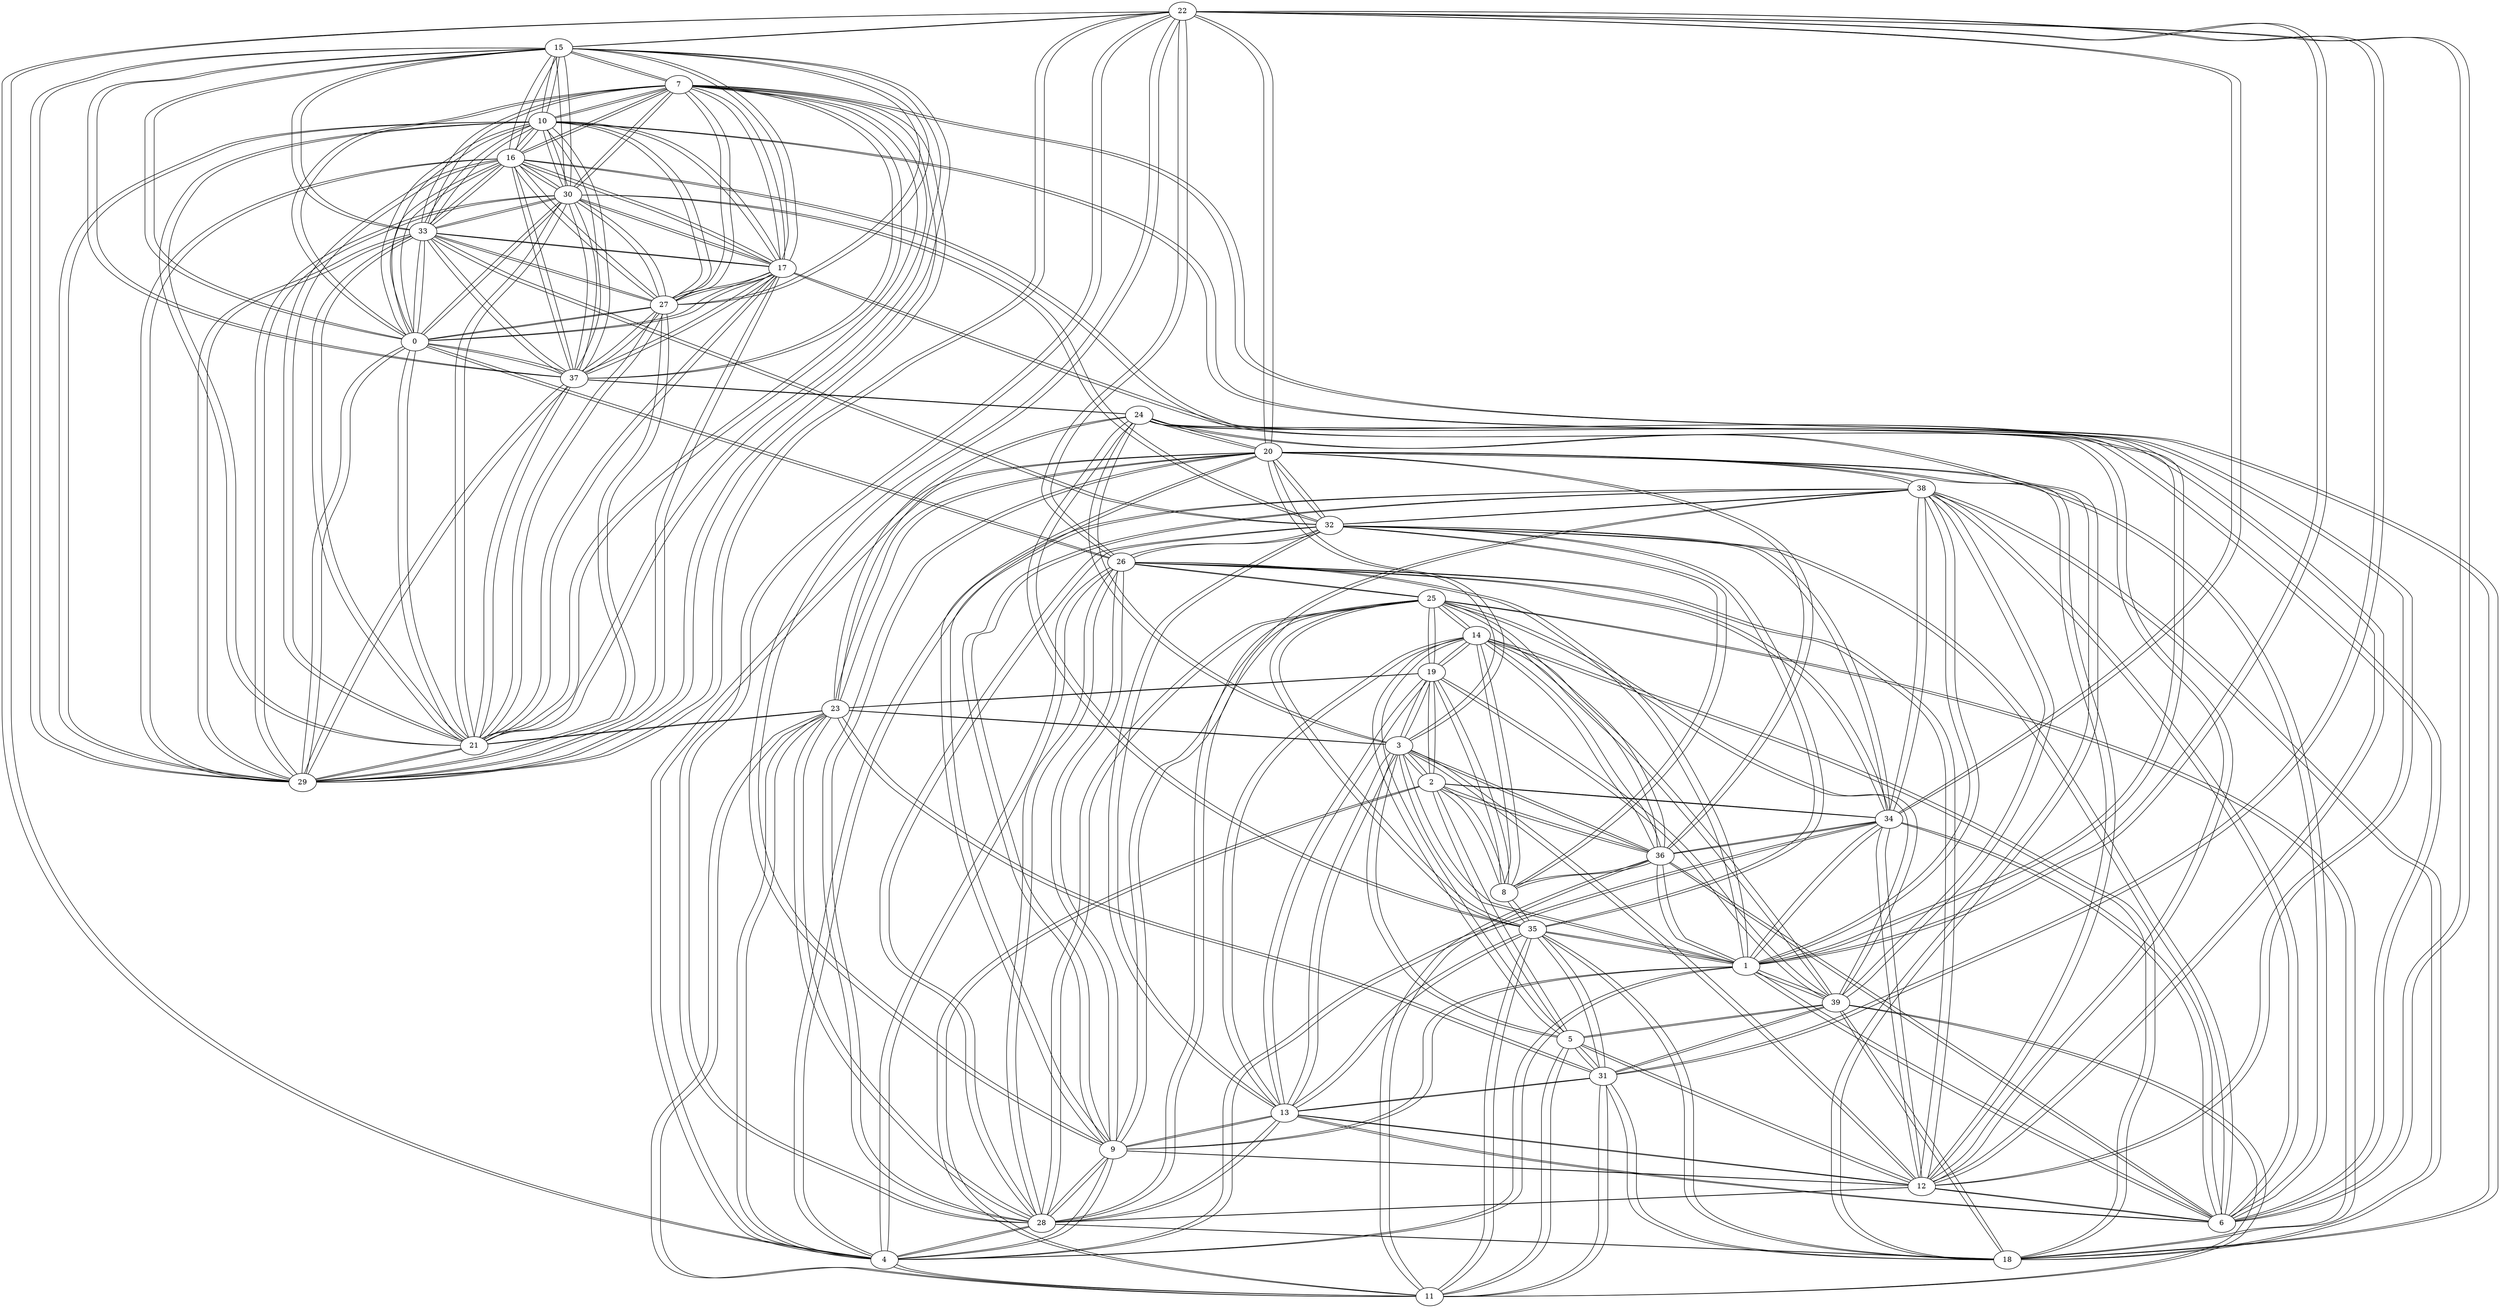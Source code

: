 graph G{
22--15;
22--29;
22--26;
22--20;
22--4;
22--9;
22--6;
22--34;
22--1;
22--28;
22--31;
23--21;
23--20;
23--4;
23--28;
23--24;
23--11;
23--3;
23--31;
23--19;
24--37;
24--12;
24--20;
24--6;
24--23;
24--35;
24--3;
24--18;
25--26;
25--9;
25--28;
25--36;
25--35;
25--18;
25--39;
25--19;
25--14;
26--0;
26--12;
26--4;
26--9;
26--34;
26--1;
26--28;
26--32;
26--22;
26--25;
27--21;
27--15;
27--17;
27--33;
27--0;
27--29;
27--37;
27--30;
27--16;
27--10;
27--7;
28--12;
28--26;
28--20;
28--4;
28--9;
28--32;
28--38;
28--23;
28--22;
28--13;
28--18;
28--25;
29--21;
29--15;
29--17;
29--33;
29--0;
29--37;
29--30;
29--16;
29--27;
29--10;
29--7;
29--22;
30--21;
30--15;
30--17;
30--33;
30--0;
30--29;
30--37;
30--16;
30--27;
30--10;
30--7;
30--32;
31--23;
31--22;
31--35;
31--11;
31--13;
31--18;
31--39;
31--5;
10--21;
10--15;
10--17;
10--33;
10--0;
10--29;
10--37;
10--30;
10--16;
10--27;
10--7;
10--12;
32--33;
32--30;
32--26;
32--20;
32--6;
32--34;
32--28;
32--38;
32--35;
32--13;
32--8;
11--4;
11--23;
11--36;
11--35;
11--39;
11--31;
11--2;
11--5;
33--21;
33--15;
33--17;
33--0;
33--29;
33--37;
33--30;
33--16;
33--27;
33--10;
33--7;
33--32;
12--17;
12--10;
12--26;
12--20;
12--9;
12--6;
12--34;
12--28;
12--24;
12--3;
12--13;
12--5;
34--12;
34--26;
34--4;
34--6;
34--1;
34--32;
34--38;
34--22;
34--36;
34--2;
13--12;
13--9;
13--6;
13--28;
13--32;
13--35;
13--3;
13--31;
13--19;
13--14;
35--1;
35--32;
35--24;
35--11;
35--13;
35--18;
35--31;
35--25;
35--8;
14--36;
14--13;
14--18;
14--39;
14--25;
14--5;
14--19;
14--8;
36--20;
36--6;
36--34;
36--1;
36--11;
36--3;
36--2;
36--25;
36--14;
36--8;
15--21;
15--17;
15--33;
15--0;
15--29;
15--37;
15--30;
15--16;
15--27;
15--10;
15--7;
15--22;
37--21;
37--15;
37--17;
37--33;
37--0;
37--29;
37--30;
37--16;
37--27;
37--10;
37--7;
37--24;
16--21;
16--15;
16--17;
16--33;
16--0;
16--29;
16--37;
16--30;
16--27;
16--10;
16--7;
16--1;
38--20;
38--4;
38--9;
38--6;
38--34;
38--1;
38--28;
38--32;
38--18;
38--39;
17--21;
17--15;
17--33;
17--0;
17--29;
17--37;
17--30;
17--16;
17--27;
17--10;
17--7;
17--12;
39--1;
39--38;
39--11;
39--18;
39--31;
39--25;
39--5;
39--19;
39--14;
18--7;
18--28;
18--38;
18--24;
18--35;
18--39;
18--31;
18--25;
18--14;
19--23;
19--3;
19--13;
19--39;
19--2;
19--25;
19--14;
19--8;
0--21;
0--15;
0--17;
0--33;
0--29;
0--37;
0--30;
0--16;
0--27;
0--10;
0--7;
0--26;
1--16;
1--26;
1--4;
1--9;
1--6;
1--34;
1--38;
1--22;
1--36;
1--35;
1--3;
1--39;
2--34;
2--36;
2--11;
2--3;
2--5;
2--19;
2--8;
3--12;
3--20;
3--1;
3--24;
3--23;
3--36;
3--13;
3--2;
3--5;
3--19;
4--26;
4--20;
4--9;
4--34;
4--1;
4--28;
4--38;
4--23;
4--22;
4--11;
5--12;
5--11;
5--3;
5--39;
5--31;
5--2;
5--14;
6--12;
6--20;
6--34;
6--1;
6--32;
6--38;
6--24;
6--22;
6--36;
6--13;
7--21;
7--15;
7--17;
7--33;
7--0;
7--29;
7--37;
7--30;
7--16;
7--27;
7--10;
7--18;
8--32;
8--36;
8--35;
8--2;
8--19;
8--14;
9--12;
9--26;
9--20;
9--4;
9--1;
9--28;
9--38;
9--22;
9--13;
9--25;
20--12;
20--4;
20--9;
20--6;
20--28;
20--32;
20--38;
20--24;
20--23;
20--22;
20--36;
20--3;
21--15;
21--17;
21--33;
21--0;
21--29;
21--37;
21--30;
21--16;
21--27;
21--10;
21--7;
21--23;
}